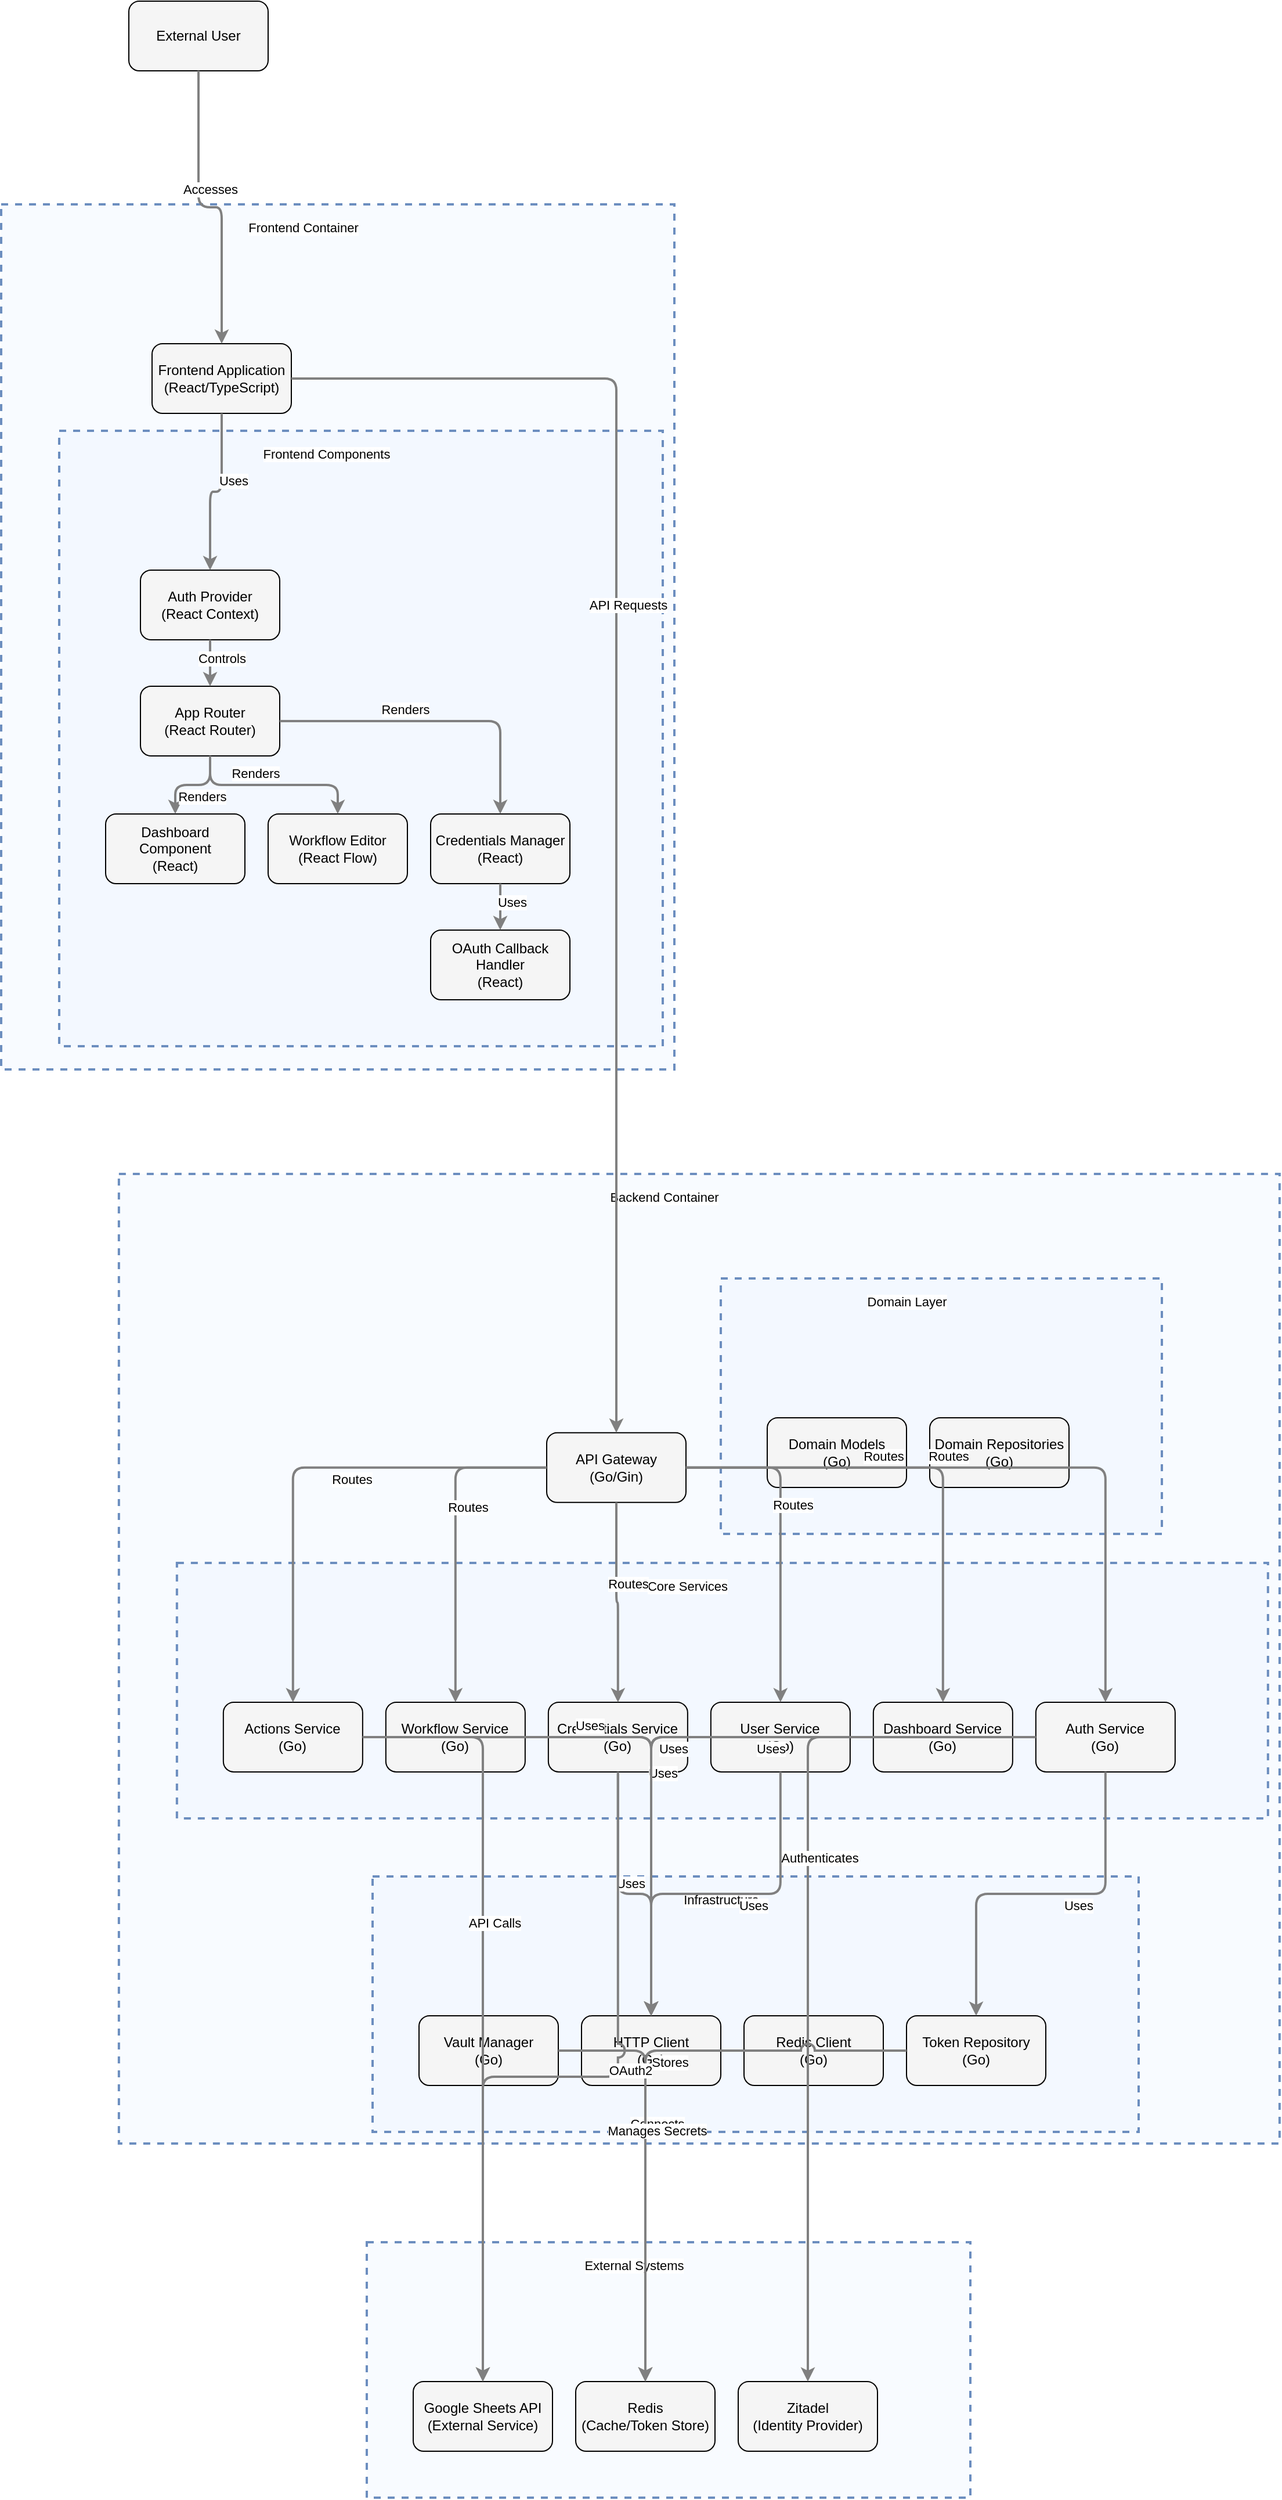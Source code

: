 <?xml version="1.0" encoding="UTF-8"?>
      <mxfile version="14.6.5" type="device">
        <diagram id="codeviz-diagram" name="System Diagram">
          <mxGraphModel dx="1000" dy="1000" grid="1" gridSize="10" guides="1" tooltips="1" connect="1" arrows="1" fold="1" page="1" pageScale="1" pageWidth="1169" pageHeight="827" math="0" shadow="0">
            <root>
              <mxCell id="0"/>
              <mxCell id="1" parent="0"/>
              <mxCell id="subGraph4" value="" style="html=1;whiteSpace=wrap;container=1;fillColor=#dae8fc;strokeColor=#6c8ebf;dashed=1;fillOpacity=20;strokeWidth=2;containerType=none;recursiveResize=0;movable=1;resizable=1;autosize=0;dropTarget=0" vertex="1" parent="subGraph5">
                <mxGeometry x="518.571" y="90" width="380" height="220" as="geometry"/>
              </mxCell>
              <mxCell id="subGraph4_label" value="Domain Layer" style="edgeLabel;html=1;align=center;verticalAlign=middle;resizable=0;labelBackgroundColor=white;spacing=5" vertex="1" parent="subGraph5">
                <mxGeometry x="526.571" y="98" width="304" height="24" as="geometry"/>
              </mxCell>
<mxCell id="Infrastructure" value="" style="html=1;whiteSpace=wrap;container=1;fillColor=#dae8fc;strokeColor=#6c8ebf;dashed=1;fillOpacity=20;strokeWidth=2;containerType=none;recursiveResize=0;movable=1;resizable=1;autosize=0;dropTarget=0" vertex="1" parent="subGraph5">
                <mxGeometry x="218.571" y="605" width="660" height="220" as="geometry"/>
              </mxCell>
              <mxCell id="Infrastructure_label" value="Infrastructure" style="edgeLabel;html=1;align=center;verticalAlign=middle;resizable=0;labelBackgroundColor=white;spacing=5" vertex="1" parent="subGraph5">
                <mxGeometry x="226.571" y="613" width="584" height="24" as="geometry"/>
              </mxCell>
<mxCell id="subGraph2" value="" style="html=1;whiteSpace=wrap;container=1;fillColor=#dae8fc;strokeColor=#6c8ebf;dashed=1;fillOpacity=20;strokeWidth=2;containerType=none;recursiveResize=0;movable=1;resizable=1;autosize=0;dropTarget=0" vertex="1" parent="subGraph5">
                <mxGeometry x="50" y="335" width="940" height="220" as="geometry"/>
              </mxCell>
              <mxCell id="subGraph2_label" value="Core Services" style="edgeLabel;html=1;align=center;verticalAlign=middle;resizable=0;labelBackgroundColor=white;spacing=5" vertex="1" parent="subGraph5">
                <mxGeometry x="58" y="343" width="864" height="24" as="geometry"/>
              </mxCell>
<mxCell id="subGraph0" value="" style="html=1;whiteSpace=wrap;container=1;fillColor=#dae8fc;strokeColor=#6c8ebf;dashed=1;fillOpacity=20;strokeWidth=2;containerType=none;recursiveResize=0;movable=1;resizable=1;autosize=0;dropTarget=0" vertex="1" parent="subGraph1">
                <mxGeometry x="50" y="195" width="520" height="530" as="geometry"/>
              </mxCell>
              <mxCell id="subGraph0_label" value="Frontend Components" style="edgeLabel;html=1;align=center;verticalAlign=middle;resizable=0;labelBackgroundColor=white;spacing=5" vertex="1" parent="subGraph1">
                <mxGeometry x="58" y="203" width="444" height="24" as="geometry"/>
              </mxCell>
<mxCell id="subGraph6" value="" style="html=1;whiteSpace=wrap;container=1;fillColor=#dae8fc;strokeColor=#6c8ebf;dashed=1;fillOpacity=20;strokeWidth=2;containerType=none;recursiveResize=0;movable=1;resizable=1;autosize=0;dropTarget=0" vertex="1" parent="1">
                <mxGeometry x="347" y="1942" width="520" height="220" as="geometry"/>
              </mxCell>
              <mxCell id="subGraph6_label" value="External Systems" style="edgeLabel;html=1;align=center;verticalAlign=middle;resizable=0;labelBackgroundColor=white;spacing=5" vertex="1" parent="1">
                <mxGeometry x="355" y="1950" width="444" height="24" as="geometry"/>
              </mxCell>
<mxCell id="subGraph5" value="" style="html=1;whiteSpace=wrap;container=1;fillColor=#dae8fc;strokeColor=#6c8ebf;dashed=1;fillOpacity=20;strokeWidth=2;containerType=none;recursiveResize=0;movable=1;resizable=1;autosize=0;dropTarget=0" vertex="1" parent="1">
                <mxGeometry x="133.429" y="1022" width="1000.0" height="835" as="geometry"/>
              </mxCell>
              <mxCell id="subGraph5_label" value="Backend Container" style="edgeLabel;html=1;align=center;verticalAlign=middle;resizable=0;labelBackgroundColor=white;spacing=5" vertex="1" parent="1">
                <mxGeometry x="141.429" y="1030" width="924.0" height="24" as="geometry"/>
              </mxCell>
<mxCell id="subGraph1" value="" style="html=1;whiteSpace=wrap;container=1;fillColor=#dae8fc;strokeColor=#6c8ebf;dashed=1;fillOpacity=20;strokeWidth=2;containerType=none;recursiveResize=0;movable=1;resizable=1;autosize=0;dropTarget=0" vertex="1" parent="1">
                <mxGeometry x="32" y="187" width="580" height="745" as="geometry"/>
              </mxCell>
              <mxCell id="subGraph1_label" value="Frontend Container" style="edgeLabel;html=1;align=center;verticalAlign=middle;resizable=0;labelBackgroundColor=white;spacing=5" vertex="1" parent="1">
                <mxGeometry x="40" y="195" width="504" height="24" as="geometry"/>
              </mxCell>
              <mxCell id="User" value="External User" style="rounded=1;whiteSpace=wrap;html=1;fillColor=#f5f5f5" vertex="1" parent="1">
                    <mxGeometry x="142" y="12" width="120" height="60" as="geometry"/>
                  </mxCell>
<mxCell id="FrontendApp" value="Frontend Application&lt;br&gt;(React/TypeScript)" style="rounded=1;whiteSpace=wrap;html=1;fillColor=#f5f5f5" vertex="1" parent="subGraph1">
                    <mxGeometry x="130" y="120" width="120" height="60" as="geometry"/>
                  </mxCell>
<mxCell id="APIGateway" value="API Gateway&lt;br&gt;(Go/Gin)" style="rounded=1;whiteSpace=wrap;html=1;fillColor=#f5f5f5" vertex="1" parent="subGraph5">
                    <mxGeometry x="368.571" y="222.857" width="120" height="60" as="geometry"/>
                  </mxCell>
<mxCell id="Zitadel" value="Zitadel&lt;br&gt;(Identity Provider)" style="rounded=1;whiteSpace=wrap;html=1;fillColor=#f5f5f5" vertex="1" parent="subGraph6">
                    <mxGeometry x="320" y="120" width="120" height="60" as="geometry"/>
                  </mxCell>
<mxCell id="Redis" value="Redis&lt;br&gt;(Cache/Token Store)" style="rounded=1;whiteSpace=wrap;html=1;fillColor=#f5f5f5" vertex="1" parent="subGraph6">
                    <mxGeometry x="180" y="120" width="120" height="60" as="geometry"/>
                  </mxCell>
<mxCell id="GoogleAPI" value="Google Sheets API&lt;br&gt;(External Service)" style="rounded=1;whiteSpace=wrap;html=1;fillColor=#f5f5f5" vertex="1" parent="subGraph6">
                    <mxGeometry x="40" y="120" width="120" height="60" as="geometry"/>
                  </mxCell>
<mxCell id="AuthProvider" value="Auth Provider&lt;br&gt;(React Context)" style="rounded=1;whiteSpace=wrap;html=1;fillColor=#f5f5f5" vertex="1" parent="subGraph0">
                    <mxGeometry x="70" y="120" width="120" height="60" as="geometry"/>
                  </mxCell>
<mxCell id="Router" value="App Router&lt;br&gt;(React Router)" style="rounded=1;whiteSpace=wrap;html=1;fillColor=#f5f5f5" vertex="1" parent="subGraph0">
                    <mxGeometry x="70" y="220" width="120" height="60" as="geometry"/>
                  </mxCell>
<mxCell id="Dashboard" value="Dashboard Component&lt;br&gt;(React)" style="rounded=1;whiteSpace=wrap;html=1;fillColor=#f5f5f5" vertex="1" parent="subGraph0">
                    <mxGeometry x="40" y="330" width="120" height="60" as="geometry"/>
                  </mxCell>
<mxCell id="WorkflowEditor" value="Workflow Editor&lt;br&gt;(React Flow)" style="rounded=1;whiteSpace=wrap;html=1;fillColor=#f5f5f5" vertex="1" parent="subGraph0">
                    <mxGeometry x="180" y="330" width="120" height="60" as="geometry"/>
                  </mxCell>
<mxCell id="CredentialsManager" value="Credentials Manager&lt;br&gt;(React)" style="rounded=1;whiteSpace=wrap;html=1;fillColor=#f5f5f5" vertex="1" parent="subGraph0">
                    <mxGeometry x="320" y="330" width="120" height="60" as="geometry"/>
                  </mxCell>
<mxCell id="CallbackHandler" value="OAuth Callback Handler&lt;br&gt;(React)" style="rounded=1;whiteSpace=wrap;html=1;fillColor=#f5f5f5" vertex="1" parent="subGraph0">
                    <mxGeometry x="320" y="430" width="120" height="60" as="geometry"/>
                  </mxCell>
<mxCell id="AuthService" value="Auth Service&lt;br&gt;(Go)" style="rounded=1;whiteSpace=wrap;html=1;fillColor=#f5f5f5" vertex="1" parent="subGraph2">
                    <mxGeometry x="740" y="120" width="120" height="60" as="geometry"/>
                  </mxCell>
<mxCell id="WorkflowService" value="Workflow Service&lt;br&gt;(Go)" style="rounded=1;whiteSpace=wrap;html=1;fillColor=#f5f5f5" vertex="1" parent="subGraph2">
                    <mxGeometry x="180" y="120" width="120" height="60" as="geometry"/>
                  </mxCell>
<mxCell id="UserService" value="User Service&lt;br&gt;(Go)" style="rounded=1;whiteSpace=wrap;html=1;fillColor=#f5f5f5" vertex="1" parent="subGraph2">
                    <mxGeometry x="460" y="120" width="120" height="60" as="geometry"/>
                  </mxCell>
<mxCell id="DashboardService" value="Dashboard Service&lt;br&gt;(Go)" style="rounded=1;whiteSpace=wrap;html=1;fillColor=#f5f5f5" vertex="1" parent="subGraph2">
                    <mxGeometry x="600" y="120" width="120" height="60" as="geometry"/>
                  </mxCell>
<mxCell id="CredentialsService" value="Credentials Service&lt;br&gt;(Go)" style="rounded=1;whiteSpace=wrap;html=1;fillColor=#f5f5f5" vertex="1" parent="subGraph2">
                    <mxGeometry x="320" y="120" width="120" height="60" as="geometry"/>
                  </mxCell>
<mxCell id="ActionsService" value="Actions Service&lt;br&gt;(Go)" style="rounded=1;whiteSpace=wrap;html=1;fillColor=#f5f5f5" vertex="1" parent="subGraph2">
                    <mxGeometry x="40" y="120" width="120" height="60" as="geometry"/>
                  </mxCell>
<mxCell id="HTTPClient" value="HTTP Client&lt;br&gt;(Go)" style="rounded=1;whiteSpace=wrap;html=1;fillColor=#f5f5f5" vertex="1" parent="Infrastructure">
                    <mxGeometry x="180" y="120" width="120" height="60" as="geometry"/>
                  </mxCell>
<mxCell id="TokenRepo" value="Token Repository&lt;br&gt;(Go)" style="rounded=1;whiteSpace=wrap;html=1;fillColor=#f5f5f5" vertex="1" parent="Infrastructure">
                    <mxGeometry x="460" y="120" width="120" height="60" as="geometry"/>
                  </mxCell>
<mxCell id="RedisClient" value="Redis Client&lt;br&gt;(Go)" style="rounded=1;whiteSpace=wrap;html=1;fillColor=#f5f5f5" vertex="1" parent="Infrastructure">
                    <mxGeometry x="320" y="120" width="120" height="60" as="geometry"/>
                  </mxCell>
<mxCell id="VaultManager" value="Vault Manager&lt;br&gt;(Go)" style="rounded=1;whiteSpace=wrap;html=1;fillColor=#f5f5f5" vertex="1" parent="Infrastructure">
                    <mxGeometry x="40" y="120" width="120" height="60" as="geometry"/>
                  </mxCell>
<mxCell id="Models" value="Domain Models&lt;br&gt;(Go)" style="rounded=1;whiteSpace=wrap;html=1;fillColor=#f5f5f5" vertex="1" parent="subGraph4">
                    <mxGeometry x="40" y="120" width="120" height="60" as="geometry"/>
                  </mxCell>
<mxCell id="Repositories" value="Domain Repositories&lt;br&gt;(Go)" style="rounded=1;whiteSpace=wrap;html=1;fillColor=#f5f5f5" vertex="1" parent="subGraph4">
                    <mxGeometry x="180" y="120" width="120" height="60" as="geometry"/>
                  </mxCell>
              <mxCell id="edge-L_User_FrontendApp_0" style="edgeStyle=orthogonalEdgeStyle;rounded=1;orthogonalLoop=1;jettySize=auto;html=1;strokeColor=#808080;strokeWidth=2;jumpStyle=arc;jumpSize=10;spacing=15;labelBackgroundColor=white;labelBorderColor=none" edge="1" parent="1" source="User" target="FrontendApp">
                  <mxGeometry relative="1" as="geometry"/>
                </mxCell>
                <mxCell id="edge-L_User_FrontendApp_0_label" value="Accesses" style="edgeLabel;html=1;align=center;verticalAlign=middle;resizable=0;points=[];" vertex="1" connectable="0" parent="edge-L_User_FrontendApp_0">
                  <mxGeometry x="-0.2" y="10" relative="1" as="geometry">
                    <mxPoint as="offset"/>
                  </mxGeometry>
                </mxCell>
<mxCell id="edge-L_FrontendApp_AuthProvider_1" style="edgeStyle=orthogonalEdgeStyle;rounded=1;orthogonalLoop=1;jettySize=auto;html=1;strokeColor=#808080;strokeWidth=2;jumpStyle=arc;jumpSize=10;spacing=15;labelBackgroundColor=white;labelBorderColor=none" edge="1" parent="1" source="FrontendApp" target="AuthProvider">
                  <mxGeometry relative="1" as="geometry"/>
                </mxCell>
                <mxCell id="edge-L_FrontendApp_AuthProvider_1_label" value="Uses" style="edgeLabel;html=1;align=center;verticalAlign=middle;resizable=0;points=[];" vertex="1" connectable="0" parent="edge-L_FrontendApp_AuthProvider_1">
                  <mxGeometry x="-0.2" y="10" relative="1" as="geometry">
                    <mxPoint as="offset"/>
                  </mxGeometry>
                </mxCell>
<mxCell id="edge-L_AuthProvider_Router_2" style="edgeStyle=orthogonalEdgeStyle;rounded=1;orthogonalLoop=1;jettySize=auto;html=1;strokeColor=#808080;strokeWidth=2;jumpStyle=arc;jumpSize=10;spacing=15;labelBackgroundColor=white;labelBorderColor=none" edge="1" parent="1" source="AuthProvider" target="Router">
                  <mxGeometry relative="1" as="geometry"/>
                </mxCell>
                <mxCell id="edge-L_AuthProvider_Router_2_label" value="Controls" style="edgeLabel;html=1;align=center;verticalAlign=middle;resizable=0;points=[];" vertex="1" connectable="0" parent="edge-L_AuthProvider_Router_2">
                  <mxGeometry x="-0.2" y="10" relative="1" as="geometry">
                    <mxPoint as="offset"/>
                  </mxGeometry>
                </mxCell>
<mxCell id="edge-L_Router_Dashboard_3" style="edgeStyle=orthogonalEdgeStyle;rounded=1;orthogonalLoop=1;jettySize=auto;html=1;strokeColor=#808080;strokeWidth=2;jumpStyle=arc;jumpSize=10;spacing=15;labelBackgroundColor=white;labelBorderColor=none" edge="1" parent="1" source="Router" target="Dashboard">
                  <mxGeometry relative="1" as="geometry"/>
                </mxCell>
                <mxCell id="edge-L_Router_Dashboard_3_label" value="Renders" style="edgeLabel;html=1;align=center;verticalAlign=middle;resizable=0;points=[];" vertex="1" connectable="0" parent="edge-L_Router_Dashboard_3">
                  <mxGeometry x="-0.2" y="10" relative="1" as="geometry">
                    <mxPoint as="offset"/>
                  </mxGeometry>
                </mxCell>
<mxCell id="edge-L_Router_WorkflowEditor_4" style="edgeStyle=orthogonalEdgeStyle;rounded=1;orthogonalLoop=1;jettySize=auto;html=1;strokeColor=#808080;strokeWidth=2;jumpStyle=arc;jumpSize=10;spacing=15;labelBackgroundColor=white;labelBorderColor=none" edge="1" parent="1" source="Router" target="WorkflowEditor">
                  <mxGeometry relative="1" as="geometry"/>
                </mxCell>
                <mxCell id="edge-L_Router_WorkflowEditor_4_label" value="Renders" style="edgeLabel;html=1;align=center;verticalAlign=middle;resizable=0;points=[];" vertex="1" connectable="0" parent="edge-L_Router_WorkflowEditor_4">
                  <mxGeometry x="-0.2" y="10" relative="1" as="geometry">
                    <mxPoint as="offset"/>
                  </mxGeometry>
                </mxCell>
<mxCell id="edge-L_Router_CredentialsManager_5" style="edgeStyle=orthogonalEdgeStyle;rounded=1;orthogonalLoop=1;jettySize=auto;html=1;strokeColor=#808080;strokeWidth=2;jumpStyle=arc;jumpSize=10;spacing=15;labelBackgroundColor=white;labelBorderColor=none" edge="1" parent="1" source="Router" target="CredentialsManager">
                  <mxGeometry relative="1" as="geometry"/>
                </mxCell>
                <mxCell id="edge-L_Router_CredentialsManager_5_label" value="Renders" style="edgeLabel;html=1;align=center;verticalAlign=middle;resizable=0;points=[];" vertex="1" connectable="0" parent="edge-L_Router_CredentialsManager_5">
                  <mxGeometry x="-0.2" y="10" relative="1" as="geometry">
                    <mxPoint as="offset"/>
                  </mxGeometry>
                </mxCell>
<mxCell id="edge-L_CredentialsManager_CallbackHandler_6" style="edgeStyle=orthogonalEdgeStyle;rounded=1;orthogonalLoop=1;jettySize=auto;html=1;strokeColor=#808080;strokeWidth=2;jumpStyle=arc;jumpSize=10;spacing=15;labelBackgroundColor=white;labelBorderColor=none" edge="1" parent="1" source="CredentialsManager" target="CallbackHandler">
                  <mxGeometry relative="1" as="geometry"/>
                </mxCell>
                <mxCell id="edge-L_CredentialsManager_CallbackHandler_6_label" value="Uses" style="edgeLabel;html=1;align=center;verticalAlign=middle;resizable=0;points=[];" vertex="1" connectable="0" parent="edge-L_CredentialsManager_CallbackHandler_6">
                  <mxGeometry x="-0.2" y="10" relative="1" as="geometry">
                    <mxPoint as="offset"/>
                  </mxGeometry>
                </mxCell>
<mxCell id="edge-L_FrontendApp_APIGateway_7" style="edgeStyle=orthogonalEdgeStyle;rounded=1;orthogonalLoop=1;jettySize=auto;html=1;strokeColor=#808080;strokeWidth=2;jumpStyle=arc;jumpSize=10;spacing=15;labelBackgroundColor=white;labelBorderColor=none" edge="1" parent="1" source="FrontendApp" target="APIGateway">
                  <mxGeometry relative="1" as="geometry"/>
                </mxCell>
                <mxCell id="edge-L_FrontendApp_APIGateway_7_label" value="API Requests" style="edgeLabel;html=1;align=center;verticalAlign=middle;resizable=0;points=[];" vertex="1" connectable="0" parent="edge-L_FrontendApp_APIGateway_7">
                  <mxGeometry x="-0.2" y="10" relative="1" as="geometry">
                    <mxPoint as="offset"/>
                  </mxGeometry>
                </mxCell>
<mxCell id="edge-L_APIGateway_AuthService_8" style="edgeStyle=orthogonalEdgeStyle;rounded=1;orthogonalLoop=1;jettySize=auto;html=1;strokeColor=#808080;strokeWidth=2;jumpStyle=arc;jumpSize=10;spacing=15;labelBackgroundColor=white;labelBorderColor=none" edge="1" parent="1" source="APIGateway" target="AuthService">
                  <mxGeometry relative="1" as="geometry"/>
                </mxCell>
                <mxCell id="edge-L_APIGateway_AuthService_8_label" value="Routes" style="edgeLabel;html=1;align=center;verticalAlign=middle;resizable=0;points=[];" vertex="1" connectable="0" parent="edge-L_APIGateway_AuthService_8">
                  <mxGeometry x="-0.2" y="10" relative="1" as="geometry">
                    <mxPoint as="offset"/>
                  </mxGeometry>
                </mxCell>
<mxCell id="edge-L_APIGateway_WorkflowService_9" style="edgeStyle=orthogonalEdgeStyle;rounded=1;orthogonalLoop=1;jettySize=auto;html=1;strokeColor=#808080;strokeWidth=2;jumpStyle=arc;jumpSize=10;spacing=15;labelBackgroundColor=white;labelBorderColor=none" edge="1" parent="1" source="APIGateway" target="WorkflowService">
                  <mxGeometry relative="1" as="geometry"/>
                </mxCell>
                <mxCell id="edge-L_APIGateway_WorkflowService_9_label" value="Routes" style="edgeLabel;html=1;align=center;verticalAlign=middle;resizable=0;points=[];" vertex="1" connectable="0" parent="edge-L_APIGateway_WorkflowService_9">
                  <mxGeometry x="-0.2" y="10" relative="1" as="geometry">
                    <mxPoint as="offset"/>
                  </mxGeometry>
                </mxCell>
<mxCell id="edge-L_APIGateway_UserService_10" style="edgeStyle=orthogonalEdgeStyle;rounded=1;orthogonalLoop=1;jettySize=auto;html=1;strokeColor=#808080;strokeWidth=2;jumpStyle=arc;jumpSize=10;spacing=15;labelBackgroundColor=white;labelBorderColor=none" edge="1" parent="1" source="APIGateway" target="UserService">
                  <mxGeometry relative="1" as="geometry"/>
                </mxCell>
                <mxCell id="edge-L_APIGateway_UserService_10_label" value="Routes" style="edgeLabel;html=1;align=center;verticalAlign=middle;resizable=0;points=[];" vertex="1" connectable="0" parent="edge-L_APIGateway_UserService_10">
                  <mxGeometry x="-0.2" y="10" relative="1" as="geometry">
                    <mxPoint as="offset"/>
                  </mxGeometry>
                </mxCell>
<mxCell id="edge-L_APIGateway_DashboardService_11" style="edgeStyle=orthogonalEdgeStyle;rounded=1;orthogonalLoop=1;jettySize=auto;html=1;strokeColor=#808080;strokeWidth=2;jumpStyle=arc;jumpSize=10;spacing=15;labelBackgroundColor=white;labelBorderColor=none" edge="1" parent="1" source="APIGateway" target="DashboardService">
                  <mxGeometry relative="1" as="geometry"/>
                </mxCell>
                <mxCell id="edge-L_APIGateway_DashboardService_11_label" value="Routes" style="edgeLabel;html=1;align=center;verticalAlign=middle;resizable=0;points=[];" vertex="1" connectable="0" parent="edge-L_APIGateway_DashboardService_11">
                  <mxGeometry x="-0.2" y="10" relative="1" as="geometry">
                    <mxPoint as="offset"/>
                  </mxGeometry>
                </mxCell>
<mxCell id="edge-L_APIGateway_CredentialsService_12" style="edgeStyle=orthogonalEdgeStyle;rounded=1;orthogonalLoop=1;jettySize=auto;html=1;strokeColor=#808080;strokeWidth=2;jumpStyle=arc;jumpSize=10;spacing=15;labelBackgroundColor=white;labelBorderColor=none" edge="1" parent="1" source="APIGateway" target="CredentialsService">
                  <mxGeometry relative="1" as="geometry"/>
                </mxCell>
                <mxCell id="edge-L_APIGateway_CredentialsService_12_label" value="Routes" style="edgeLabel;html=1;align=center;verticalAlign=middle;resizable=0;points=[];" vertex="1" connectable="0" parent="edge-L_APIGateway_CredentialsService_12">
                  <mxGeometry x="-0.2" y="10" relative="1" as="geometry">
                    <mxPoint as="offset"/>
                  </mxGeometry>
                </mxCell>
<mxCell id="edge-L_APIGateway_ActionsService_13" style="edgeStyle=orthogonalEdgeStyle;rounded=1;orthogonalLoop=1;jettySize=auto;html=1;strokeColor=#808080;strokeWidth=2;jumpStyle=arc;jumpSize=10;spacing=15;labelBackgroundColor=white;labelBorderColor=none" edge="1" parent="1" source="APIGateway" target="ActionsService">
                  <mxGeometry relative="1" as="geometry"/>
                </mxCell>
                <mxCell id="edge-L_APIGateway_ActionsService_13_label" value="Routes" style="edgeLabel;html=1;align=center;verticalAlign=middle;resizable=0;points=[];" vertex="1" connectable="0" parent="edge-L_APIGateway_ActionsService_13">
                  <mxGeometry x="-0.2" y="10" relative="1" as="geometry">
                    <mxPoint as="offset"/>
                  </mxGeometry>
                </mxCell>
<mxCell id="edge-L_AuthService_HTTPClient_14" style="edgeStyle=orthogonalEdgeStyle;rounded=1;orthogonalLoop=1;jettySize=auto;html=1;strokeColor=#808080;strokeWidth=2;jumpStyle=arc;jumpSize=10;spacing=15;labelBackgroundColor=white;labelBorderColor=none" edge="1" parent="1" source="AuthService" target="HTTPClient">
                  <mxGeometry relative="1" as="geometry"/>
                </mxCell>
                <mxCell id="edge-L_AuthService_HTTPClient_14_label" value="Uses" style="edgeLabel;html=1;align=center;verticalAlign=middle;resizable=0;points=[];" vertex="1" connectable="0" parent="edge-L_AuthService_HTTPClient_14">
                  <mxGeometry x="-0.2" y="10" relative="1" as="geometry">
                    <mxPoint as="offset"/>
                  </mxGeometry>
                </mxCell>
<mxCell id="edge-L_AuthService_TokenRepo_15" style="edgeStyle=orthogonalEdgeStyle;rounded=1;orthogonalLoop=1;jettySize=auto;html=1;strokeColor=#808080;strokeWidth=2;jumpStyle=arc;jumpSize=10;spacing=15;labelBackgroundColor=white;labelBorderColor=none" edge="1" parent="1" source="AuthService" target="TokenRepo">
                  <mxGeometry relative="1" as="geometry"/>
                </mxCell>
                <mxCell id="edge-L_AuthService_TokenRepo_15_label" value="Uses" style="edgeLabel;html=1;align=center;verticalAlign=middle;resizable=0;points=[];" vertex="1" connectable="0" parent="edge-L_AuthService_TokenRepo_15">
                  <mxGeometry x="-0.2" y="10" relative="1" as="geometry">
                    <mxPoint as="offset"/>
                  </mxGeometry>
                </mxCell>
<mxCell id="edge-L_AuthService_Zitadel_16" style="edgeStyle=orthogonalEdgeStyle;rounded=1;orthogonalLoop=1;jettySize=auto;html=1;strokeColor=#808080;strokeWidth=2;jumpStyle=arc;jumpSize=10;spacing=15;labelBackgroundColor=white;labelBorderColor=none" edge="1" parent="1" source="AuthService" target="Zitadel">
                  <mxGeometry relative="1" as="geometry"/>
                </mxCell>
                <mxCell id="edge-L_AuthService_Zitadel_16_label" value="Authenticates" style="edgeLabel;html=1;align=center;verticalAlign=middle;resizable=0;points=[];" vertex="1" connectable="0" parent="edge-L_AuthService_Zitadel_16">
                  <mxGeometry x="-0.2" y="10" relative="1" as="geometry">
                    <mxPoint as="offset"/>
                  </mxGeometry>
                </mxCell>
<mxCell id="edge-L_WorkflowService_HTTPClient_17" style="edgeStyle=orthogonalEdgeStyle;rounded=1;orthogonalLoop=1;jettySize=auto;html=1;strokeColor=#808080;strokeWidth=2;jumpStyle=arc;jumpSize=10;spacing=15;labelBackgroundColor=white;labelBorderColor=none" edge="1" parent="1" source="WorkflowService" target="HTTPClient">
                  <mxGeometry relative="1" as="geometry"/>
                </mxCell>
                <mxCell id="edge-L_WorkflowService_HTTPClient_17_label" value="Uses" style="edgeLabel;html=1;align=center;verticalAlign=middle;resizable=0;points=[];" vertex="1" connectable="0" parent="edge-L_WorkflowService_HTTPClient_17">
                  <mxGeometry x="-0.2" y="10" relative="1" as="geometry">
                    <mxPoint as="offset"/>
                  </mxGeometry>
                </mxCell>
<mxCell id="edge-L_UserService_HTTPClient_18" style="edgeStyle=orthogonalEdgeStyle;rounded=1;orthogonalLoop=1;jettySize=auto;html=1;strokeColor=#808080;strokeWidth=2;jumpStyle=arc;jumpSize=10;spacing=15;labelBackgroundColor=white;labelBorderColor=none" edge="1" parent="1" source="UserService" target="HTTPClient">
                  <mxGeometry relative="1" as="geometry"/>
                </mxCell>
                <mxCell id="edge-L_UserService_HTTPClient_18_label" value="Uses" style="edgeLabel;html=1;align=center;verticalAlign=middle;resizable=0;points=[];" vertex="1" connectable="0" parent="edge-L_UserService_HTTPClient_18">
                  <mxGeometry x="-0.2" y="10" relative="1" as="geometry">
                    <mxPoint as="offset"/>
                  </mxGeometry>
                </mxCell>
<mxCell id="edge-L_DashboardService_HTTPClient_19" style="edgeStyle=orthogonalEdgeStyle;rounded=1;orthogonalLoop=1;jettySize=auto;html=1;strokeColor=#808080;strokeWidth=2;jumpStyle=arc;jumpSize=10;spacing=15;labelBackgroundColor=white;labelBorderColor=none" edge="1" parent="1" source="DashboardService" target="HTTPClient">
                  <mxGeometry relative="1" as="geometry"/>
                </mxCell>
                <mxCell id="edge-L_DashboardService_HTTPClient_19_label" value="Uses" style="edgeLabel;html=1;align=center;verticalAlign=middle;resizable=0;points=[];" vertex="1" connectable="0" parent="edge-L_DashboardService_HTTPClient_19">
                  <mxGeometry x="-0.2" y="10" relative="1" as="geometry">
                    <mxPoint as="offset"/>
                  </mxGeometry>
                </mxCell>
<mxCell id="edge-L_CredentialsService_HTTPClient_20" style="edgeStyle=orthogonalEdgeStyle;rounded=1;orthogonalLoop=1;jettySize=auto;html=1;strokeColor=#808080;strokeWidth=2;jumpStyle=arc;jumpSize=10;spacing=15;labelBackgroundColor=white;labelBorderColor=none" edge="1" parent="1" source="CredentialsService" target="HTTPClient">
                  <mxGeometry relative="1" as="geometry"/>
                </mxCell>
                <mxCell id="edge-L_CredentialsService_HTTPClient_20_label" value="Uses" style="edgeLabel;html=1;align=center;verticalAlign=middle;resizable=0;points=[];" vertex="1" connectable="0" parent="edge-L_CredentialsService_HTTPClient_20">
                  <mxGeometry x="-0.2" y="10" relative="1" as="geometry">
                    <mxPoint as="offset"/>
                  </mxGeometry>
                </mxCell>
<mxCell id="edge-L_ActionsService_HTTPClient_21" style="edgeStyle=orthogonalEdgeStyle;rounded=1;orthogonalLoop=1;jettySize=auto;html=1;strokeColor=#808080;strokeWidth=2;jumpStyle=arc;jumpSize=10;spacing=15;labelBackgroundColor=white;labelBorderColor=none" edge="1" parent="1" source="ActionsService" target="HTTPClient">
                  <mxGeometry relative="1" as="geometry"/>
                </mxCell>
                <mxCell id="edge-L_ActionsService_HTTPClient_21_label" value="Uses" style="edgeLabel;html=1;align=center;verticalAlign=middle;resizable=0;points=[];" vertex="1" connectable="0" parent="edge-L_ActionsService_HTTPClient_21">
                  <mxGeometry x="-0.2" y="10" relative="1" as="geometry">
                    <mxPoint as="offset"/>
                  </mxGeometry>
                </mxCell>
<mxCell id="edge-L_TokenRepo_Redis_22" style="edgeStyle=orthogonalEdgeStyle;rounded=1;orthogonalLoop=1;jettySize=auto;html=1;strokeColor=#808080;strokeWidth=2;jumpStyle=arc;jumpSize=10;spacing=15;labelBackgroundColor=white;labelBorderColor=none" edge="1" parent="1" source="TokenRepo" target="Redis">
                  <mxGeometry relative="1" as="geometry"/>
                </mxCell>
                <mxCell id="edge-L_TokenRepo_Redis_22_label" value="Stores" style="edgeLabel;html=1;align=center;verticalAlign=middle;resizable=0;points=[];" vertex="1" connectable="0" parent="edge-L_TokenRepo_Redis_22">
                  <mxGeometry x="-0.2" y="10" relative="1" as="geometry">
                    <mxPoint as="offset"/>
                  </mxGeometry>
                </mxCell>
<mxCell id="edge-L_RedisClient_Redis_23" style="edgeStyle=orthogonalEdgeStyle;rounded=1;orthogonalLoop=1;jettySize=auto;html=1;strokeColor=#808080;strokeWidth=2;jumpStyle=arc;jumpSize=10;spacing=15;labelBackgroundColor=white;labelBorderColor=none" edge="1" parent="1" source="RedisClient" target="Redis">
                  <mxGeometry relative="1" as="geometry"/>
                </mxCell>
                <mxCell id="edge-L_RedisClient_Redis_23_label" value="Connects" style="edgeLabel;html=1;align=center;verticalAlign=middle;resizable=0;points=[];" vertex="1" connectable="0" parent="edge-L_RedisClient_Redis_23">
                  <mxGeometry x="-0.2" y="10" relative="1" as="geometry">
                    <mxPoint as="offset"/>
                  </mxGeometry>
                </mxCell>
<mxCell id="edge-L_VaultManager_Redis_24" style="edgeStyle=orthogonalEdgeStyle;rounded=1;orthogonalLoop=1;jettySize=auto;html=1;strokeColor=#808080;strokeWidth=2;jumpStyle=arc;jumpSize=10;spacing=15;labelBackgroundColor=white;labelBorderColor=none" edge="1" parent="1" source="VaultManager" target="Redis">
                  <mxGeometry relative="1" as="geometry"/>
                </mxCell>
                <mxCell id="edge-L_VaultManager_Redis_24_label" value="Manages Secrets" style="edgeLabel;html=1;align=center;verticalAlign=middle;resizable=0;points=[];" vertex="1" connectable="0" parent="edge-L_VaultManager_Redis_24">
                  <mxGeometry x="-0.2" y="10" relative="1" as="geometry">
                    <mxPoint as="offset"/>
                  </mxGeometry>
                </mxCell>
<mxCell id="edge-L_CredentialsService_GoogleAPI_25" style="edgeStyle=orthogonalEdgeStyle;rounded=1;orthogonalLoop=1;jettySize=auto;html=1;strokeColor=#808080;strokeWidth=2;jumpStyle=arc;jumpSize=10;spacing=15;labelBackgroundColor=white;labelBorderColor=none" edge="1" parent="1" source="CredentialsService" target="GoogleAPI">
                  <mxGeometry relative="1" as="geometry"/>
                </mxCell>
                <mxCell id="edge-L_CredentialsService_GoogleAPI_25_label" value="OAuth2" style="edgeLabel;html=1;align=center;verticalAlign=middle;resizable=0;points=[];" vertex="1" connectable="0" parent="edge-L_CredentialsService_GoogleAPI_25">
                  <mxGeometry x="-0.2" y="10" relative="1" as="geometry">
                    <mxPoint as="offset"/>
                  </mxGeometry>
                </mxCell>
<mxCell id="edge-L_ActionsService_GoogleAPI_26" style="edgeStyle=orthogonalEdgeStyle;rounded=1;orthogonalLoop=1;jettySize=auto;html=1;strokeColor=#808080;strokeWidth=2;jumpStyle=arc;jumpSize=10;spacing=15;labelBackgroundColor=white;labelBorderColor=none" edge="1" parent="1" source="ActionsService" target="GoogleAPI">
                  <mxGeometry relative="1" as="geometry"/>
                </mxCell>
                <mxCell id="edge-L_ActionsService_GoogleAPI_26_label" value="API Calls" style="edgeLabel;html=1;align=center;verticalAlign=middle;resizable=0;points=[];" vertex="1" connectable="0" parent="edge-L_ActionsService_GoogleAPI_26">
                  <mxGeometry x="-0.2" y="10" relative="1" as="geometry">
                    <mxPoint as="offset"/>
                  </mxGeometry>
                </mxCell>
            </root>
          </mxGraphModel>
        </diagram>
      </mxfile>